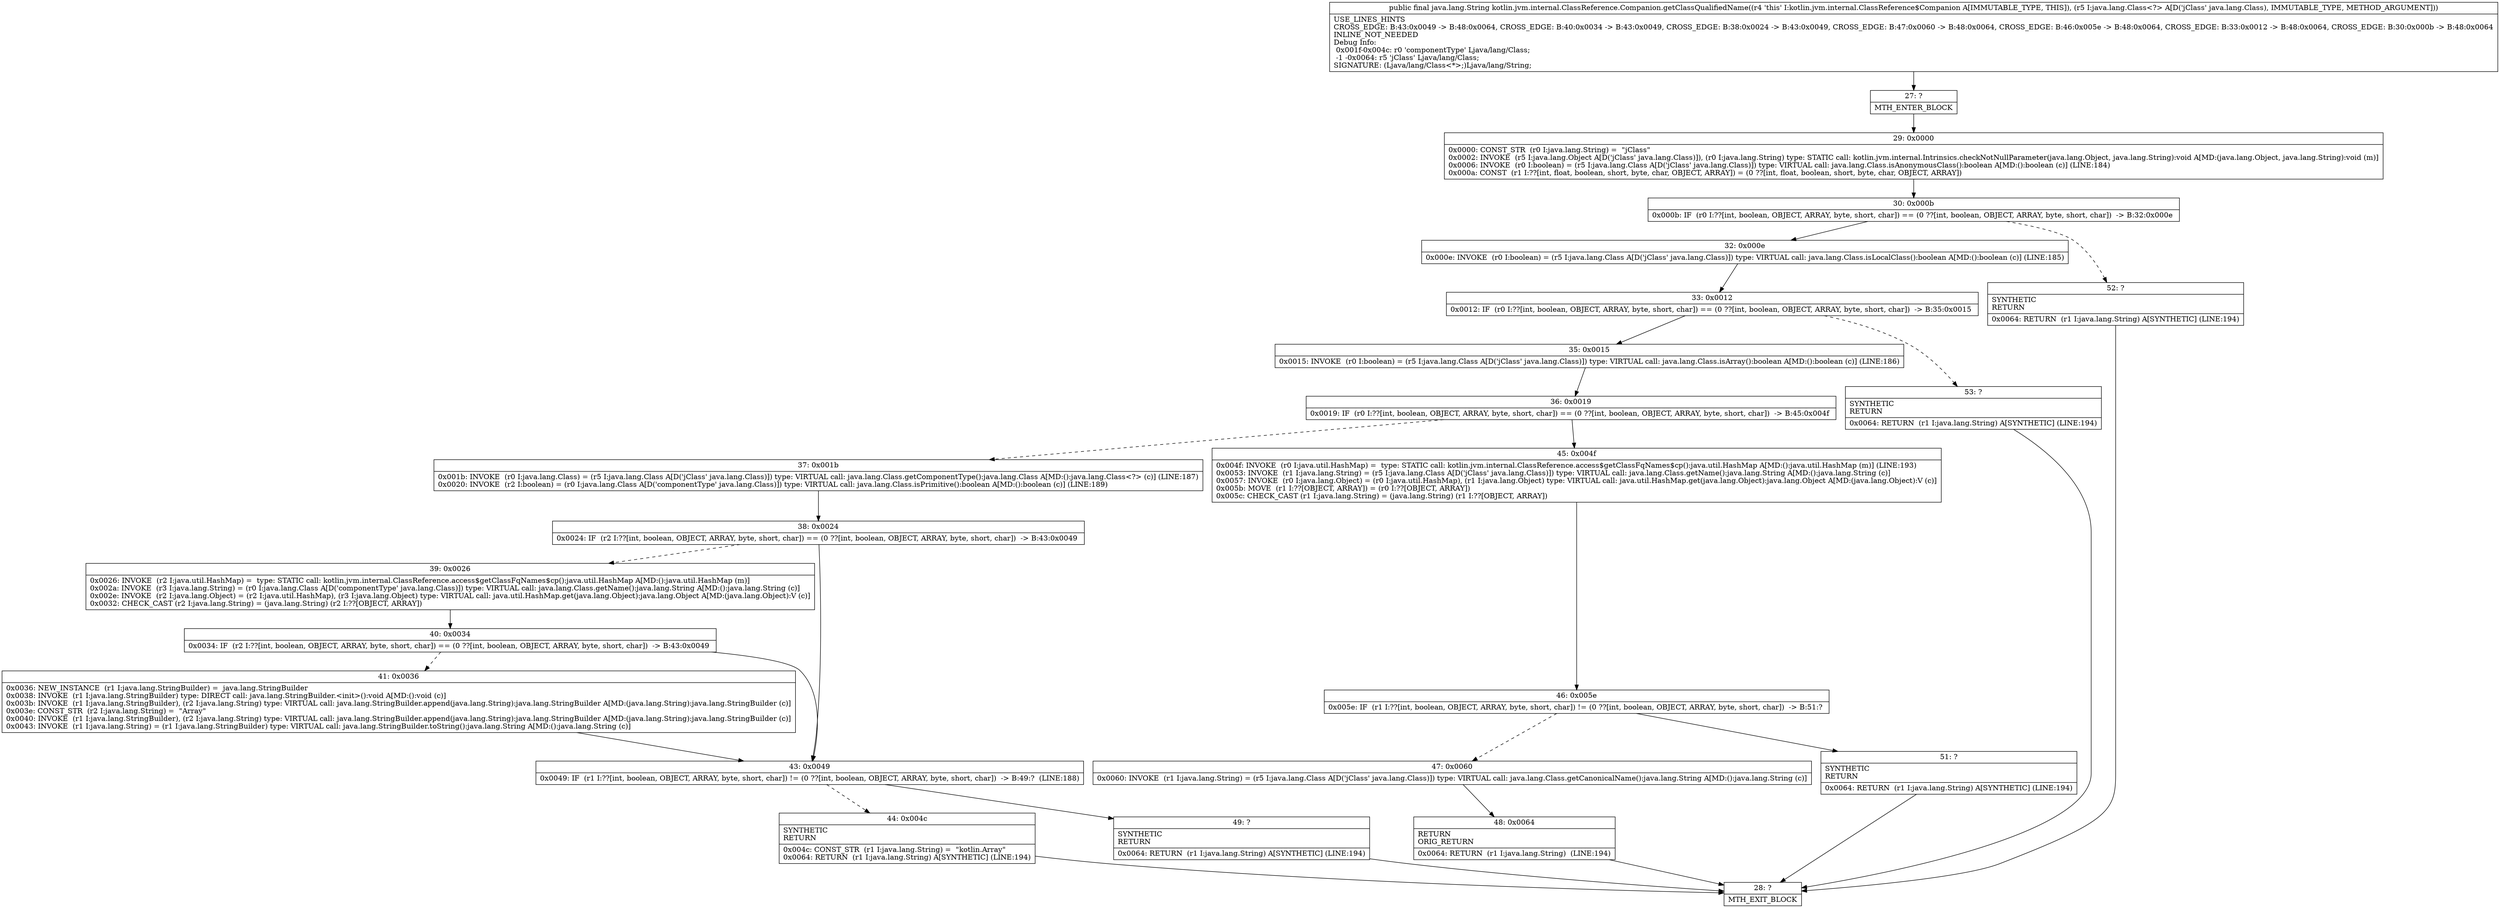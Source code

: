 digraph "CFG forkotlin.jvm.internal.ClassReference.Companion.getClassQualifiedName(Ljava\/lang\/Class;)Ljava\/lang\/String;" {
Node_27 [shape=record,label="{27\:\ ?|MTH_ENTER_BLOCK\l}"];
Node_29 [shape=record,label="{29\:\ 0x0000|0x0000: CONST_STR  (r0 I:java.lang.String) =  \"jClass\" \l0x0002: INVOKE  (r5 I:java.lang.Object A[D('jClass' java.lang.Class)]), (r0 I:java.lang.String) type: STATIC call: kotlin.jvm.internal.Intrinsics.checkNotNullParameter(java.lang.Object, java.lang.String):void A[MD:(java.lang.Object, java.lang.String):void (m)]\l0x0006: INVOKE  (r0 I:boolean) = (r5 I:java.lang.Class A[D('jClass' java.lang.Class)]) type: VIRTUAL call: java.lang.Class.isAnonymousClass():boolean A[MD:():boolean (c)] (LINE:184)\l0x000a: CONST  (r1 I:??[int, float, boolean, short, byte, char, OBJECT, ARRAY]) = (0 ??[int, float, boolean, short, byte, char, OBJECT, ARRAY]) \l}"];
Node_30 [shape=record,label="{30\:\ 0x000b|0x000b: IF  (r0 I:??[int, boolean, OBJECT, ARRAY, byte, short, char]) == (0 ??[int, boolean, OBJECT, ARRAY, byte, short, char])  \-\> B:32:0x000e \l}"];
Node_32 [shape=record,label="{32\:\ 0x000e|0x000e: INVOKE  (r0 I:boolean) = (r5 I:java.lang.Class A[D('jClass' java.lang.Class)]) type: VIRTUAL call: java.lang.Class.isLocalClass():boolean A[MD:():boolean (c)] (LINE:185)\l}"];
Node_33 [shape=record,label="{33\:\ 0x0012|0x0012: IF  (r0 I:??[int, boolean, OBJECT, ARRAY, byte, short, char]) == (0 ??[int, boolean, OBJECT, ARRAY, byte, short, char])  \-\> B:35:0x0015 \l}"];
Node_35 [shape=record,label="{35\:\ 0x0015|0x0015: INVOKE  (r0 I:boolean) = (r5 I:java.lang.Class A[D('jClass' java.lang.Class)]) type: VIRTUAL call: java.lang.Class.isArray():boolean A[MD:():boolean (c)] (LINE:186)\l}"];
Node_36 [shape=record,label="{36\:\ 0x0019|0x0019: IF  (r0 I:??[int, boolean, OBJECT, ARRAY, byte, short, char]) == (0 ??[int, boolean, OBJECT, ARRAY, byte, short, char])  \-\> B:45:0x004f \l}"];
Node_37 [shape=record,label="{37\:\ 0x001b|0x001b: INVOKE  (r0 I:java.lang.Class) = (r5 I:java.lang.Class A[D('jClass' java.lang.Class)]) type: VIRTUAL call: java.lang.Class.getComponentType():java.lang.Class A[MD:():java.lang.Class\<?\> (c)] (LINE:187)\l0x0020: INVOKE  (r2 I:boolean) = (r0 I:java.lang.Class A[D('componentType' java.lang.Class)]) type: VIRTUAL call: java.lang.Class.isPrimitive():boolean A[MD:():boolean (c)] (LINE:189)\l}"];
Node_38 [shape=record,label="{38\:\ 0x0024|0x0024: IF  (r2 I:??[int, boolean, OBJECT, ARRAY, byte, short, char]) == (0 ??[int, boolean, OBJECT, ARRAY, byte, short, char])  \-\> B:43:0x0049 \l}"];
Node_39 [shape=record,label="{39\:\ 0x0026|0x0026: INVOKE  (r2 I:java.util.HashMap) =  type: STATIC call: kotlin.jvm.internal.ClassReference.access$getClassFqNames$cp():java.util.HashMap A[MD:():java.util.HashMap (m)]\l0x002a: INVOKE  (r3 I:java.lang.String) = (r0 I:java.lang.Class A[D('componentType' java.lang.Class)]) type: VIRTUAL call: java.lang.Class.getName():java.lang.String A[MD:():java.lang.String (c)]\l0x002e: INVOKE  (r2 I:java.lang.Object) = (r2 I:java.util.HashMap), (r3 I:java.lang.Object) type: VIRTUAL call: java.util.HashMap.get(java.lang.Object):java.lang.Object A[MD:(java.lang.Object):V (c)]\l0x0032: CHECK_CAST (r2 I:java.lang.String) = (java.lang.String) (r2 I:??[OBJECT, ARRAY]) \l}"];
Node_40 [shape=record,label="{40\:\ 0x0034|0x0034: IF  (r2 I:??[int, boolean, OBJECT, ARRAY, byte, short, char]) == (0 ??[int, boolean, OBJECT, ARRAY, byte, short, char])  \-\> B:43:0x0049 \l}"];
Node_41 [shape=record,label="{41\:\ 0x0036|0x0036: NEW_INSTANCE  (r1 I:java.lang.StringBuilder) =  java.lang.StringBuilder \l0x0038: INVOKE  (r1 I:java.lang.StringBuilder) type: DIRECT call: java.lang.StringBuilder.\<init\>():void A[MD:():void (c)]\l0x003b: INVOKE  (r1 I:java.lang.StringBuilder), (r2 I:java.lang.String) type: VIRTUAL call: java.lang.StringBuilder.append(java.lang.String):java.lang.StringBuilder A[MD:(java.lang.String):java.lang.StringBuilder (c)]\l0x003e: CONST_STR  (r2 I:java.lang.String) =  \"Array\" \l0x0040: INVOKE  (r1 I:java.lang.StringBuilder), (r2 I:java.lang.String) type: VIRTUAL call: java.lang.StringBuilder.append(java.lang.String):java.lang.StringBuilder A[MD:(java.lang.String):java.lang.StringBuilder (c)]\l0x0043: INVOKE  (r1 I:java.lang.String) = (r1 I:java.lang.StringBuilder) type: VIRTUAL call: java.lang.StringBuilder.toString():java.lang.String A[MD:():java.lang.String (c)]\l}"];
Node_43 [shape=record,label="{43\:\ 0x0049|0x0049: IF  (r1 I:??[int, boolean, OBJECT, ARRAY, byte, short, char]) != (0 ??[int, boolean, OBJECT, ARRAY, byte, short, char])  \-\> B:49:?  (LINE:188)\l}"];
Node_44 [shape=record,label="{44\:\ 0x004c|SYNTHETIC\lRETURN\l|0x004c: CONST_STR  (r1 I:java.lang.String) =  \"kotlin.Array\" \l0x0064: RETURN  (r1 I:java.lang.String) A[SYNTHETIC] (LINE:194)\l}"];
Node_28 [shape=record,label="{28\:\ ?|MTH_EXIT_BLOCK\l}"];
Node_49 [shape=record,label="{49\:\ ?|SYNTHETIC\lRETURN\l|0x0064: RETURN  (r1 I:java.lang.String) A[SYNTHETIC] (LINE:194)\l}"];
Node_45 [shape=record,label="{45\:\ 0x004f|0x004f: INVOKE  (r0 I:java.util.HashMap) =  type: STATIC call: kotlin.jvm.internal.ClassReference.access$getClassFqNames$cp():java.util.HashMap A[MD:():java.util.HashMap (m)] (LINE:193)\l0x0053: INVOKE  (r1 I:java.lang.String) = (r5 I:java.lang.Class A[D('jClass' java.lang.Class)]) type: VIRTUAL call: java.lang.Class.getName():java.lang.String A[MD:():java.lang.String (c)]\l0x0057: INVOKE  (r0 I:java.lang.Object) = (r0 I:java.util.HashMap), (r1 I:java.lang.Object) type: VIRTUAL call: java.util.HashMap.get(java.lang.Object):java.lang.Object A[MD:(java.lang.Object):V (c)]\l0x005b: MOVE  (r1 I:??[OBJECT, ARRAY]) = (r0 I:??[OBJECT, ARRAY]) \l0x005c: CHECK_CAST (r1 I:java.lang.String) = (java.lang.String) (r1 I:??[OBJECT, ARRAY]) \l}"];
Node_46 [shape=record,label="{46\:\ 0x005e|0x005e: IF  (r1 I:??[int, boolean, OBJECT, ARRAY, byte, short, char]) != (0 ??[int, boolean, OBJECT, ARRAY, byte, short, char])  \-\> B:51:? \l}"];
Node_47 [shape=record,label="{47\:\ 0x0060|0x0060: INVOKE  (r1 I:java.lang.String) = (r5 I:java.lang.Class A[D('jClass' java.lang.Class)]) type: VIRTUAL call: java.lang.Class.getCanonicalName():java.lang.String A[MD:():java.lang.String (c)]\l}"];
Node_48 [shape=record,label="{48\:\ 0x0064|RETURN\lORIG_RETURN\l|0x0064: RETURN  (r1 I:java.lang.String)  (LINE:194)\l}"];
Node_51 [shape=record,label="{51\:\ ?|SYNTHETIC\lRETURN\l|0x0064: RETURN  (r1 I:java.lang.String) A[SYNTHETIC] (LINE:194)\l}"];
Node_53 [shape=record,label="{53\:\ ?|SYNTHETIC\lRETURN\l|0x0064: RETURN  (r1 I:java.lang.String) A[SYNTHETIC] (LINE:194)\l}"];
Node_52 [shape=record,label="{52\:\ ?|SYNTHETIC\lRETURN\l|0x0064: RETURN  (r1 I:java.lang.String) A[SYNTHETIC] (LINE:194)\l}"];
MethodNode[shape=record,label="{public final java.lang.String kotlin.jvm.internal.ClassReference.Companion.getClassQualifiedName((r4 'this' I:kotlin.jvm.internal.ClassReference$Companion A[IMMUTABLE_TYPE, THIS]), (r5 I:java.lang.Class\<?\> A[D('jClass' java.lang.Class), IMMUTABLE_TYPE, METHOD_ARGUMENT]))  | USE_LINES_HINTS\lCROSS_EDGE: B:43:0x0049 \-\> B:48:0x0064, CROSS_EDGE: B:40:0x0034 \-\> B:43:0x0049, CROSS_EDGE: B:38:0x0024 \-\> B:43:0x0049, CROSS_EDGE: B:47:0x0060 \-\> B:48:0x0064, CROSS_EDGE: B:46:0x005e \-\> B:48:0x0064, CROSS_EDGE: B:33:0x0012 \-\> B:48:0x0064, CROSS_EDGE: B:30:0x000b \-\> B:48:0x0064\lINLINE_NOT_NEEDED\lDebug Info:\l  0x001f\-0x004c: r0 'componentType' Ljava\/lang\/Class;\l  \-1 \-0x0064: r5 'jClass' Ljava\/lang\/Class;\lSIGNATURE: (Ljava\/lang\/Class\<*\>;)Ljava\/lang\/String;\l}"];
MethodNode -> Node_27;Node_27 -> Node_29;
Node_29 -> Node_30;
Node_30 -> Node_32;
Node_30 -> Node_52[style=dashed];
Node_32 -> Node_33;
Node_33 -> Node_35;
Node_33 -> Node_53[style=dashed];
Node_35 -> Node_36;
Node_36 -> Node_37[style=dashed];
Node_36 -> Node_45;
Node_37 -> Node_38;
Node_38 -> Node_39[style=dashed];
Node_38 -> Node_43;
Node_39 -> Node_40;
Node_40 -> Node_41[style=dashed];
Node_40 -> Node_43;
Node_41 -> Node_43;
Node_43 -> Node_44[style=dashed];
Node_43 -> Node_49;
Node_44 -> Node_28;
Node_49 -> Node_28;
Node_45 -> Node_46;
Node_46 -> Node_47[style=dashed];
Node_46 -> Node_51;
Node_47 -> Node_48;
Node_48 -> Node_28;
Node_51 -> Node_28;
Node_53 -> Node_28;
Node_52 -> Node_28;
}

